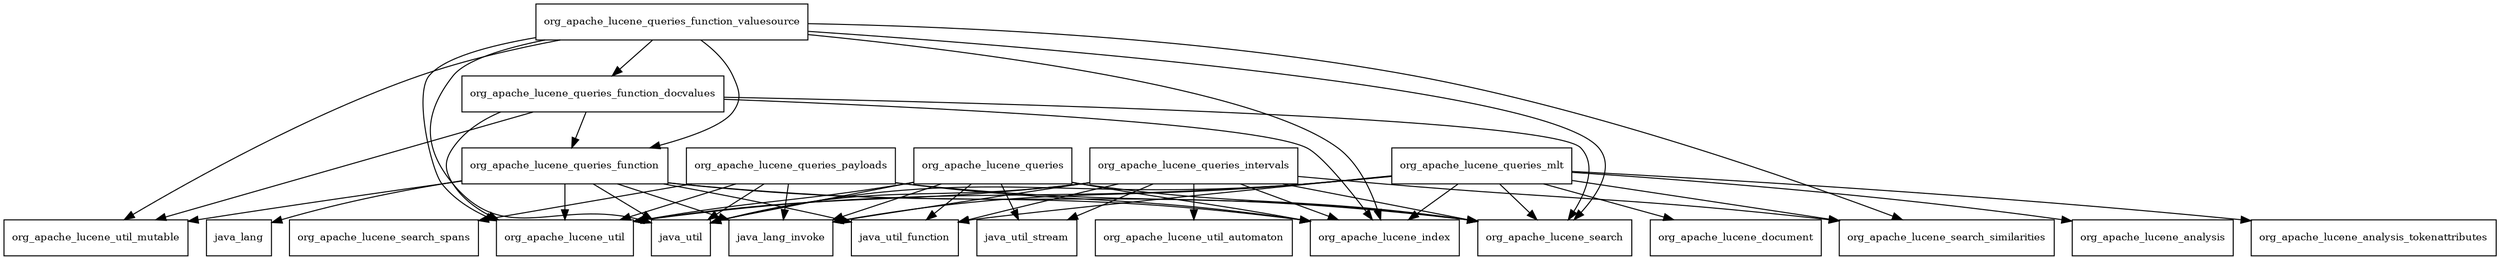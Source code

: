 digraph lucene_queries_8_2_0_package_dependencies {
  node [shape = box, fontsize=10.0];
  org_apache_lucene_queries -> java_lang_invoke;
  org_apache_lucene_queries -> java_util;
  org_apache_lucene_queries -> java_util_function;
  org_apache_lucene_queries -> java_util_stream;
  org_apache_lucene_queries -> org_apache_lucene_index;
  org_apache_lucene_queries -> org_apache_lucene_search;
  org_apache_lucene_queries -> org_apache_lucene_util;
  org_apache_lucene_queries_function -> java_lang;
  org_apache_lucene_queries_function -> java_lang_invoke;
  org_apache_lucene_queries_function -> java_util;
  org_apache_lucene_queries_function -> java_util_function;
  org_apache_lucene_queries_function -> org_apache_lucene_index;
  org_apache_lucene_queries_function -> org_apache_lucene_search;
  org_apache_lucene_queries_function -> org_apache_lucene_util;
  org_apache_lucene_queries_function -> org_apache_lucene_util_mutable;
  org_apache_lucene_queries_function_docvalues -> org_apache_lucene_index;
  org_apache_lucene_queries_function_docvalues -> org_apache_lucene_queries_function;
  org_apache_lucene_queries_function_docvalues -> org_apache_lucene_search;
  org_apache_lucene_queries_function_docvalues -> org_apache_lucene_util;
  org_apache_lucene_queries_function_docvalues -> org_apache_lucene_util_mutable;
  org_apache_lucene_queries_function_valuesource -> java_util;
  org_apache_lucene_queries_function_valuesource -> org_apache_lucene_index;
  org_apache_lucene_queries_function_valuesource -> org_apache_lucene_queries_function;
  org_apache_lucene_queries_function_valuesource -> org_apache_lucene_queries_function_docvalues;
  org_apache_lucene_queries_function_valuesource -> org_apache_lucene_search;
  org_apache_lucene_queries_function_valuesource -> org_apache_lucene_search_similarities;
  org_apache_lucene_queries_function_valuesource -> org_apache_lucene_util;
  org_apache_lucene_queries_function_valuesource -> org_apache_lucene_util_mutable;
  org_apache_lucene_queries_intervals -> java_lang_invoke;
  org_apache_lucene_queries_intervals -> java_util;
  org_apache_lucene_queries_intervals -> java_util_function;
  org_apache_lucene_queries_intervals -> java_util_stream;
  org_apache_lucene_queries_intervals -> org_apache_lucene_index;
  org_apache_lucene_queries_intervals -> org_apache_lucene_search;
  org_apache_lucene_queries_intervals -> org_apache_lucene_search_similarities;
  org_apache_lucene_queries_intervals -> org_apache_lucene_util;
  org_apache_lucene_queries_intervals -> org_apache_lucene_util_automaton;
  org_apache_lucene_queries_mlt -> java_lang_invoke;
  org_apache_lucene_queries_mlt -> java_util;
  org_apache_lucene_queries_mlt -> java_util_function;
  org_apache_lucene_queries_mlt -> org_apache_lucene_analysis;
  org_apache_lucene_queries_mlt -> org_apache_lucene_analysis_tokenattributes;
  org_apache_lucene_queries_mlt -> org_apache_lucene_document;
  org_apache_lucene_queries_mlt -> org_apache_lucene_index;
  org_apache_lucene_queries_mlt -> org_apache_lucene_search;
  org_apache_lucene_queries_mlt -> org_apache_lucene_search_similarities;
  org_apache_lucene_queries_mlt -> org_apache_lucene_util;
  org_apache_lucene_queries_payloads -> java_lang_invoke;
  org_apache_lucene_queries_payloads -> java_util;
  org_apache_lucene_queries_payloads -> org_apache_lucene_index;
  org_apache_lucene_queries_payloads -> org_apache_lucene_search;
  org_apache_lucene_queries_payloads -> org_apache_lucene_search_spans;
  org_apache_lucene_queries_payloads -> org_apache_lucene_util;
}

